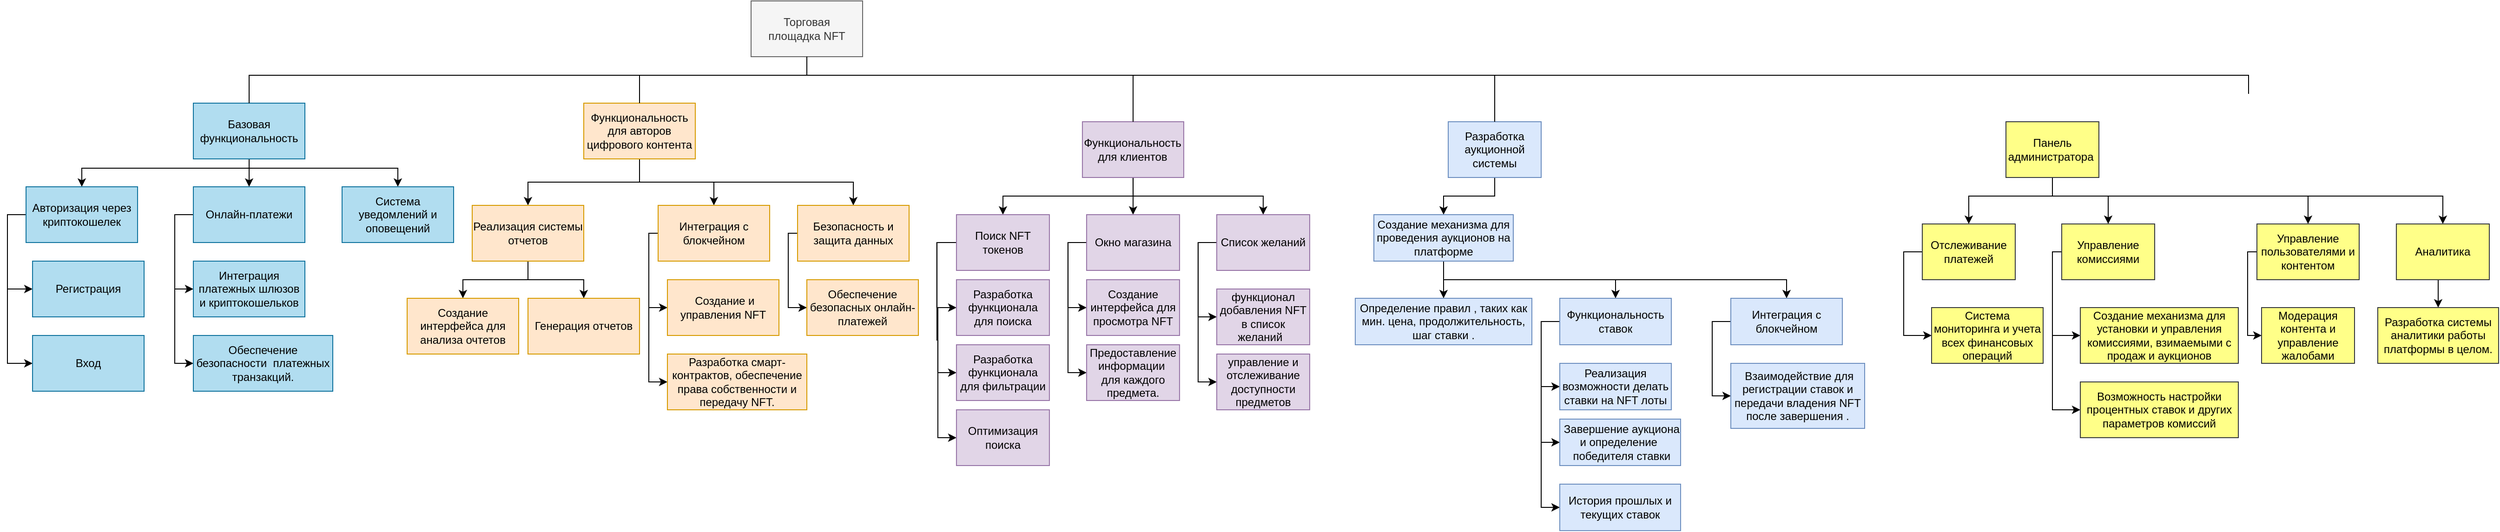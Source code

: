 <mxfile version="22.0.8" type="github">
  <diagram name="Page-1" id="fTRpPbHVq6ZoX27CSC7A">
    <mxGraphModel dx="1889" dy="541" grid="1" gridSize="10" guides="1" tooltips="1" connect="1" arrows="1" fold="1" page="1" pageScale="1" pageWidth="827" pageHeight="1169" math="0" shadow="0">
      <root>
        <mxCell id="0" />
        <mxCell id="1" parent="0" />
        <UserObject label="&lt;font style=&quot;font-size: 12px;&quot;&gt;Торговая&lt;br&gt;площадка &lt;span style=&quot;line-height: 107%;&quot; lang=&quot;ru-BY&quot;&gt;&lt;font style=&quot;font-size: 12px;&quot;&gt;NFT&lt;/font&gt;&lt;/span&gt;&lt;/font&gt;" treeRoot="1" id="UWIlhVaYOpgpNeZYUkHg-3">
          <mxCell style="whiteSpace=wrap;html=1;align=center;treeFolding=1;container=1;recursiveResize=0;fillColor=#f5f5f5;strokeColor=#666666;fontColor=#333333;" vertex="1" parent="1">
            <mxGeometry x="360" y="40" width="120" height="60" as="geometry" />
          </mxCell>
        </UserObject>
        <mxCell id="UWIlhVaYOpgpNeZYUkHg-36" style="edgeStyle=orthogonalEdgeStyle;rounded=0;orthogonalLoop=1;jettySize=auto;html=1;exitX=0.5;exitY=1;exitDx=0;exitDy=0;" edge="1" parent="1" source="UWIlhVaYOpgpNeZYUkHg-6" target="UWIlhVaYOpgpNeZYUkHg-35">
          <mxGeometry relative="1" as="geometry" />
        </mxCell>
        <mxCell id="UWIlhVaYOpgpNeZYUkHg-44" style="edgeStyle=orthogonalEdgeStyle;rounded=0;orthogonalLoop=1;jettySize=auto;html=1;exitX=0.5;exitY=1;exitDx=0;exitDy=0;entryX=0.5;entryY=0;entryDx=0;entryDy=0;" edge="1" parent="1" source="UWIlhVaYOpgpNeZYUkHg-6" target="UWIlhVaYOpgpNeZYUkHg-43">
          <mxGeometry relative="1" as="geometry" />
        </mxCell>
        <mxCell id="UWIlhVaYOpgpNeZYUkHg-53" style="edgeStyle=orthogonalEdgeStyle;rounded=0;orthogonalLoop=1;jettySize=auto;html=1;exitX=0.5;exitY=1;exitDx=0;exitDy=0;" edge="1" parent="1" source="UWIlhVaYOpgpNeZYUkHg-6" target="UWIlhVaYOpgpNeZYUkHg-51">
          <mxGeometry relative="1" as="geometry" />
        </mxCell>
        <UserObject label="Функциональность для авторов цифрового контента" treeRoot="1" id="UWIlhVaYOpgpNeZYUkHg-6">
          <mxCell style="whiteSpace=wrap;html=1;align=center;treeFolding=1;container=1;recursiveResize=0;fillColor=#ffe6cc;strokeColor=#d79b00;" vertex="1" parent="1">
            <mxGeometry x="180" y="150" width="120" height="60" as="geometry" />
          </mxCell>
        </UserObject>
        <mxCell id="UWIlhVaYOpgpNeZYUkHg-58" style="edgeStyle=orthogonalEdgeStyle;rounded=0;orthogonalLoop=1;jettySize=auto;html=1;exitX=0.5;exitY=1;exitDx=0;exitDy=0;entryX=0.5;entryY=0;entryDx=0;entryDy=0;" edge="1" parent="1" source="UWIlhVaYOpgpNeZYUkHg-16" target="UWIlhVaYOpgpNeZYUkHg-20">
          <mxGeometry relative="1" as="geometry" />
        </mxCell>
        <mxCell id="UWIlhVaYOpgpNeZYUkHg-84" style="edgeStyle=orthogonalEdgeStyle;rounded=0;orthogonalLoop=1;jettySize=auto;html=1;entryX=0.5;entryY=0;entryDx=0;entryDy=0;" edge="1" parent="1" source="UWIlhVaYOpgpNeZYUkHg-16" target="UWIlhVaYOpgpNeZYUkHg-17">
          <mxGeometry relative="1" as="geometry" />
        </mxCell>
        <mxCell id="UWIlhVaYOpgpNeZYUkHg-85" style="edgeStyle=orthogonalEdgeStyle;rounded=0;orthogonalLoop=1;jettySize=auto;html=1;" edge="1" parent="1" source="UWIlhVaYOpgpNeZYUkHg-16" target="UWIlhVaYOpgpNeZYUkHg-18">
          <mxGeometry relative="1" as="geometry">
            <Array as="points">
              <mxPoint x="770.96" y="250" />
              <mxPoint x="910.96" y="250" />
            </Array>
          </mxGeometry>
        </mxCell>
        <mxCell id="UWIlhVaYOpgpNeZYUkHg-16" value="Функциональность для клиентов" style="whiteSpace=wrap;html=1;align=center;verticalAlign=middle;container=1;recursiveResize=0;treeFolding=1;fillColor=#e1d5e7;strokeColor=#9673a6;flipV=1;" vertex="1" parent="1">
          <mxGeometry x="716.46" y="170" width="109" height="60" as="geometry" />
        </mxCell>
        <mxCell id="UWIlhVaYOpgpNeZYUkHg-69" style="edgeStyle=orthogonalEdgeStyle;rounded=0;orthogonalLoop=1;jettySize=auto;html=1;entryX=0;entryY=0.5;entryDx=0;entryDy=0;" edge="1" parent="1" source="UWIlhVaYOpgpNeZYUkHg-17" target="UWIlhVaYOpgpNeZYUkHg-68">
          <mxGeometry relative="1" as="geometry">
            <Array as="points">
              <mxPoint x="700.96" y="300" />
              <mxPoint x="700.96" y="370" />
            </Array>
          </mxGeometry>
        </mxCell>
        <mxCell id="UWIlhVaYOpgpNeZYUkHg-70" style="edgeStyle=orthogonalEdgeStyle;rounded=0;orthogonalLoop=1;jettySize=auto;html=1;exitX=0;exitY=0.5;exitDx=0;exitDy=0;entryX=0;entryY=0.5;entryDx=0;entryDy=0;" edge="1" parent="1" source="UWIlhVaYOpgpNeZYUkHg-17" target="UWIlhVaYOpgpNeZYUkHg-72">
          <mxGeometry relative="1" as="geometry">
            <mxPoint x="699.96" y="450" as="targetPoint" />
            <Array as="points">
              <mxPoint x="700.96" y="300" />
              <mxPoint x="700.96" y="440" />
            </Array>
          </mxGeometry>
        </mxCell>
        <mxCell id="UWIlhVaYOpgpNeZYUkHg-17" value="Окно магазина" style="whiteSpace=wrap;html=1;align=center;verticalAlign=middle;container=1;recursiveResize=0;treeFolding=1;fillColor=#e1d5e7;strokeColor=#9673a6;" vertex="1" parent="1">
          <mxGeometry x="720.96" y="270" width="100" height="60" as="geometry" />
        </mxCell>
        <mxCell id="UWIlhVaYOpgpNeZYUkHg-82" style="edgeStyle=orthogonalEdgeStyle;rounded=0;orthogonalLoop=1;jettySize=auto;html=1;entryX=0;entryY=0.5;entryDx=0;entryDy=0;" edge="1" parent="1" source="UWIlhVaYOpgpNeZYUkHg-18" target="UWIlhVaYOpgpNeZYUkHg-81">
          <mxGeometry relative="1" as="geometry">
            <Array as="points">
              <mxPoint x="840.96" y="300" />
              <mxPoint x="840.96" y="380" />
            </Array>
          </mxGeometry>
        </mxCell>
        <mxCell id="UWIlhVaYOpgpNeZYUkHg-87" style="edgeStyle=orthogonalEdgeStyle;rounded=0;orthogonalLoop=1;jettySize=auto;html=1;entryX=0;entryY=0.5;entryDx=0;entryDy=0;" edge="1" parent="1" source="UWIlhVaYOpgpNeZYUkHg-18" target="UWIlhVaYOpgpNeZYUkHg-86">
          <mxGeometry relative="1" as="geometry">
            <Array as="points">
              <mxPoint x="840.96" y="300" />
              <mxPoint x="840.96" y="450" />
            </Array>
          </mxGeometry>
        </mxCell>
        <mxCell id="UWIlhVaYOpgpNeZYUkHg-18" value="Список желаний" style="whiteSpace=wrap;html=1;align=center;verticalAlign=middle;container=1;recursiveResize=0;treeFolding=1;fillColor=#e1d5e7;strokeColor=#9673a6;" vertex="1" parent="1">
          <mxGeometry x="860.96" y="270" width="100" height="60" as="geometry" />
        </mxCell>
        <mxCell id="UWIlhVaYOpgpNeZYUkHg-19" value="" style="edgeStyle=elbowEdgeStyle;elbow=vertical;startArrow=none;endArrow=none;rounded=0;exitX=0.5;exitY=1;entryX=0.5;entryY=0;entryDx=0;entryDy=0;" edge="1" parent="1" target="UWIlhVaYOpgpNeZYUkHg-16">
          <mxGeometry relative="1" as="geometry">
            <mxPoint x="420.0" y="110.0" as="sourcePoint" />
            <mxPoint x="1051" y="130" as="targetPoint" />
            <Array as="points">
              <mxPoint x="740" y="120" />
            </Array>
          </mxGeometry>
        </mxCell>
        <mxCell id="UWIlhVaYOpgpNeZYUkHg-63" style="edgeStyle=orthogonalEdgeStyle;rounded=0;orthogonalLoop=1;jettySize=auto;html=1;exitX=0;exitY=0.5;exitDx=0;exitDy=0;entryX=0;entryY=0.5;entryDx=0;entryDy=0;" edge="1" parent="1" source="UWIlhVaYOpgpNeZYUkHg-20" target="UWIlhVaYOpgpNeZYUkHg-59">
          <mxGeometry relative="1" as="geometry">
            <Array as="points">
              <mxPoint x="559.96" y="300" />
              <mxPoint x="559.96" y="370" />
            </Array>
          </mxGeometry>
        </mxCell>
        <mxCell id="UWIlhVaYOpgpNeZYUkHg-66" style="edgeStyle=orthogonalEdgeStyle;rounded=0;orthogonalLoop=1;jettySize=auto;html=1;entryX=0;entryY=0.5;entryDx=0;entryDy=0;" edge="1" parent="1" source="UWIlhVaYOpgpNeZYUkHg-20" target="UWIlhVaYOpgpNeZYUkHg-61">
          <mxGeometry relative="1" as="geometry">
            <Array as="points">
              <mxPoint x="559.96" y="300" />
              <mxPoint x="559.96" y="405" />
              <mxPoint x="560.96" y="405" />
              <mxPoint x="560.96" y="510" />
            </Array>
          </mxGeometry>
        </mxCell>
        <mxCell id="UWIlhVaYOpgpNeZYUkHg-67" style="edgeStyle=orthogonalEdgeStyle;rounded=0;orthogonalLoop=1;jettySize=auto;html=1;entryX=0;entryY=0.5;entryDx=0;entryDy=0;" edge="1" parent="1" source="UWIlhVaYOpgpNeZYUkHg-20" target="UWIlhVaYOpgpNeZYUkHg-60">
          <mxGeometry relative="1" as="geometry">
            <Array as="points">
              <mxPoint x="559.96" y="300" />
              <mxPoint x="559.96" y="370" />
              <mxPoint x="560.96" y="370" />
              <mxPoint x="560.96" y="440" />
            </Array>
          </mxGeometry>
        </mxCell>
        <mxCell id="UWIlhVaYOpgpNeZYUkHg-20" value="Поиск NFT токенов" style="whiteSpace=wrap;html=1;align=center;verticalAlign=middle;container=1;recursiveResize=0;treeFolding=1;fillColor=#e1d5e7;strokeColor=#9673a6;" vertex="1" parent="1">
          <mxGeometry x="580.96" y="270" width="100" height="60" as="geometry" />
        </mxCell>
        <mxCell id="UWIlhVaYOpgpNeZYUkHg-91" style="edgeStyle=orthogonalEdgeStyle;rounded=0;orthogonalLoop=1;jettySize=auto;html=1;entryX=0.5;entryY=0;entryDx=0;entryDy=0;" edge="1" parent="1" source="UWIlhVaYOpgpNeZYUkHg-22" target="UWIlhVaYOpgpNeZYUkHg-89">
          <mxGeometry relative="1" as="geometry" />
        </mxCell>
        <mxCell id="UWIlhVaYOpgpNeZYUkHg-22" value="Разработка аукционной системы" style="whiteSpace=wrap;html=1;align=center;verticalAlign=middle;container=1;recursiveResize=0;treeFolding=1;fillColor=#dae8fc;strokeColor=#6c8ebf;" vertex="1" collapsed="1" parent="1">
          <mxGeometry x="1110" y="170" width="100" height="60" as="geometry" />
        </mxCell>
        <mxCell id="UWIlhVaYOpgpNeZYUkHg-38" style="edgeStyle=orthogonalEdgeStyle;rounded=0;orthogonalLoop=1;jettySize=auto;html=1;entryX=0.5;entryY=0;entryDx=0;entryDy=0;" edge="1" parent="1" source="UWIlhVaYOpgpNeZYUkHg-35" target="UWIlhVaYOpgpNeZYUkHg-37">
          <mxGeometry relative="1" as="geometry" />
        </mxCell>
        <mxCell id="UWIlhVaYOpgpNeZYUkHg-41" style="edgeStyle=orthogonalEdgeStyle;rounded=0;orthogonalLoop=1;jettySize=auto;html=1;exitX=0.5;exitY=1;exitDx=0;exitDy=0;entryX=0.5;entryY=0;entryDx=0;entryDy=0;" edge="1" parent="1" source="UWIlhVaYOpgpNeZYUkHg-35" target="UWIlhVaYOpgpNeZYUkHg-40">
          <mxGeometry relative="1" as="geometry" />
        </mxCell>
        <UserObject label="Реализация системы отчетов" treeRoot="1" id="UWIlhVaYOpgpNeZYUkHg-35">
          <mxCell style="whiteSpace=wrap;html=1;align=center;treeFolding=1;container=1;recursiveResize=0;fillColor=#ffe6cc;strokeColor=#d79b00;" vertex="1" parent="1">
            <mxGeometry x="60" y="260" width="120" height="60" as="geometry" />
          </mxCell>
        </UserObject>
        <UserObject label="Создание интерфейса для анализа очтетов" treeRoot="1" id="UWIlhVaYOpgpNeZYUkHg-37">
          <mxCell style="whiteSpace=wrap;html=1;align=center;treeFolding=1;container=1;recursiveResize=0;fillColor=#ffe6cc;strokeColor=#d79b00;" vertex="1" parent="1">
            <mxGeometry x="-10" y="360" width="120" height="60" as="geometry" />
          </mxCell>
        </UserObject>
        <UserObject label="Генерация отчетов" treeRoot="1" id="UWIlhVaYOpgpNeZYUkHg-40">
          <mxCell style="whiteSpace=wrap;html=1;align=center;treeFolding=1;container=1;recursiveResize=0;fillColor=#ffe6cc;strokeColor=#d79b00;" vertex="1" parent="1">
            <mxGeometry x="120" y="360" width="120" height="60" as="geometry" />
          </mxCell>
        </UserObject>
        <mxCell id="UWIlhVaYOpgpNeZYUkHg-47" style="edgeStyle=orthogonalEdgeStyle;rounded=0;orthogonalLoop=1;jettySize=auto;html=1;exitX=0;exitY=0.5;exitDx=0;exitDy=0;entryX=0;entryY=0.5;entryDx=0;entryDy=0;" edge="1" parent="1" source="UWIlhVaYOpgpNeZYUkHg-43" target="UWIlhVaYOpgpNeZYUkHg-46">
          <mxGeometry relative="1" as="geometry">
            <Array as="points">
              <mxPoint x="250" y="290" />
              <mxPoint x="250" y="370" />
            </Array>
          </mxGeometry>
        </mxCell>
        <mxCell id="UWIlhVaYOpgpNeZYUkHg-50" style="edgeStyle=orthogonalEdgeStyle;rounded=0;orthogonalLoop=1;jettySize=auto;html=1;exitX=0;exitY=0.5;exitDx=0;exitDy=0;entryX=0;entryY=0.5;entryDx=0;entryDy=0;" edge="1" parent="1" source="UWIlhVaYOpgpNeZYUkHg-43" target="UWIlhVaYOpgpNeZYUkHg-48">
          <mxGeometry relative="1" as="geometry">
            <Array as="points">
              <mxPoint x="250" y="290" />
              <mxPoint x="250" y="450" />
            </Array>
          </mxGeometry>
        </mxCell>
        <UserObject label="Интеграция с блокчейном" treeRoot="1" id="UWIlhVaYOpgpNeZYUkHg-43">
          <mxCell style="whiteSpace=wrap;html=1;align=center;treeFolding=1;container=1;recursiveResize=0;fillColor=#ffe6cc;strokeColor=#d79b00;" vertex="1" parent="1">
            <mxGeometry x="260" y="260" width="120" height="60" as="geometry" />
          </mxCell>
        </UserObject>
        <UserObject label="&amp;nbsp;Создание и управления NFT" treeRoot="1" id="UWIlhVaYOpgpNeZYUkHg-46">
          <mxCell style="whiteSpace=wrap;html=1;align=center;treeFolding=1;container=1;recursiveResize=0;fillColor=#ffe6cc;strokeColor=#d79b00;" vertex="1" parent="1">
            <mxGeometry x="270" y="340" width="120" height="60" as="geometry" />
          </mxCell>
        </UserObject>
        <UserObject label="Разработка смарт-контрактов, обеспечение права собственности и передачу NFT." treeRoot="1" id="UWIlhVaYOpgpNeZYUkHg-48">
          <mxCell style="whiteSpace=wrap;html=1;align=center;treeFolding=1;container=1;recursiveResize=0;fillColor=#ffe6cc;strokeColor=#d79b00;" vertex="1" parent="1">
            <mxGeometry x="270" y="420" width="150" height="60" as="geometry" />
          </mxCell>
        </UserObject>
        <mxCell id="UWIlhVaYOpgpNeZYUkHg-56" style="edgeStyle=orthogonalEdgeStyle;rounded=0;orthogonalLoop=1;jettySize=auto;html=1;exitX=0;exitY=0.5;exitDx=0;exitDy=0;entryX=0;entryY=0.5;entryDx=0;entryDy=0;" edge="1" parent="1" source="UWIlhVaYOpgpNeZYUkHg-51" target="UWIlhVaYOpgpNeZYUkHg-54">
          <mxGeometry relative="1" as="geometry">
            <Array as="points">
              <mxPoint x="400" y="290" />
              <mxPoint x="400" y="370" />
            </Array>
          </mxGeometry>
        </mxCell>
        <UserObject label="Безопасность и защита данных" treeRoot="1" id="UWIlhVaYOpgpNeZYUkHg-51">
          <mxCell style="whiteSpace=wrap;html=1;align=center;treeFolding=1;container=1;recursiveResize=0;fillColor=#ffe6cc;strokeColor=#d79b00;" vertex="1" parent="1">
            <mxGeometry x="410" y="260" width="120" height="60" as="geometry" />
          </mxCell>
        </UserObject>
        <UserObject label="Обеспечение безопасных онлайн-платежей" treeRoot="1" id="UWIlhVaYOpgpNeZYUkHg-54">
          <mxCell style="whiteSpace=wrap;html=1;align=center;treeFolding=1;container=1;recursiveResize=0;fillColor=#ffe6cc;strokeColor=#d79b00;" vertex="1" parent="1">
            <mxGeometry x="420" y="340" width="120" height="60" as="geometry" />
          </mxCell>
        </UserObject>
        <mxCell id="UWIlhVaYOpgpNeZYUkHg-57" value="" style="edgeStyle=elbowEdgeStyle;elbow=vertical;startArrow=none;endArrow=none;rounded=0;exitX=0.5;exitY=1;exitDx=0;exitDy=0;entryX=0.5;entryY=0;entryDx=0;entryDy=0;" edge="1" parent="1" source="UWIlhVaYOpgpNeZYUkHg-3" target="UWIlhVaYOpgpNeZYUkHg-6">
          <mxGeometry relative="1" as="geometry">
            <mxPoint x="430.0" y="120.0" as="sourcePoint" />
            <mxPoint x="1061" y="150.0" as="targetPoint" />
            <Array as="points">
              <mxPoint x="330" y="120" />
            </Array>
          </mxGeometry>
        </mxCell>
        <mxCell id="UWIlhVaYOpgpNeZYUkHg-59" value="Разработка функционала для поиска" style="whiteSpace=wrap;html=1;align=center;verticalAlign=middle;container=1;recursiveResize=0;treeFolding=1;fillColor=#e1d5e7;strokeColor=#9673a6;" vertex="1" parent="1">
          <mxGeometry x="580.96" y="340" width="100" height="60" as="geometry" />
        </mxCell>
        <mxCell id="UWIlhVaYOpgpNeZYUkHg-60" value="Разработка функционала для фильтрации" style="whiteSpace=wrap;html=1;align=center;verticalAlign=middle;container=1;recursiveResize=0;treeFolding=1;fillColor=#e1d5e7;strokeColor=#9673a6;" vertex="1" parent="1">
          <mxGeometry x="580.96" y="410" width="100" height="60" as="geometry" />
        </mxCell>
        <mxCell id="UWIlhVaYOpgpNeZYUkHg-61" value="Оптимизация поиска" style="whiteSpace=wrap;html=1;align=center;verticalAlign=middle;container=1;recursiveResize=0;treeFolding=1;fillColor=#e1d5e7;strokeColor=#9673a6;" vertex="1" parent="1">
          <mxGeometry x="580.96" y="480" width="100" height="60" as="geometry" />
        </mxCell>
        <mxCell id="UWIlhVaYOpgpNeZYUkHg-68" value="Создание интерфейса для просмотра NFT" style="whiteSpace=wrap;html=1;align=center;verticalAlign=middle;container=1;recursiveResize=0;treeFolding=1;fillColor=#e1d5e7;strokeColor=#9673a6;" vertex="1" parent="1">
          <mxGeometry x="720.96" y="340" width="100" height="60" as="geometry" />
        </mxCell>
        <mxCell id="UWIlhVaYOpgpNeZYUkHg-72" value="Предоставление информации&amp;nbsp; для каждого предмета." style="whiteSpace=wrap;html=1;align=center;verticalAlign=middle;container=1;recursiveResize=0;treeFolding=1;fillColor=#e1d5e7;strokeColor=#9673a6;" vertex="1" parent="1">
          <mxGeometry x="720.96" y="410" width="100" height="60" as="geometry" />
        </mxCell>
        <mxCell id="UWIlhVaYOpgpNeZYUkHg-145" style="edgeStyle=orthogonalEdgeStyle;rounded=0;orthogonalLoop=1;jettySize=auto;html=1;exitX=0;exitY=0.5;exitDx=0;exitDy=0;entryX=0;entryY=0.5;entryDx=0;entryDy=0;" edge="1" parent="1" source="UWIlhVaYOpgpNeZYUkHg-74" target="UWIlhVaYOpgpNeZYUkHg-75">
          <mxGeometry relative="1" as="geometry" />
        </mxCell>
        <mxCell id="UWIlhVaYOpgpNeZYUkHg-146" style="edgeStyle=orthogonalEdgeStyle;rounded=0;orthogonalLoop=1;jettySize=auto;html=1;entryX=0;entryY=0.5;entryDx=0;entryDy=0;" edge="1" parent="1" source="UWIlhVaYOpgpNeZYUkHg-74" target="UWIlhVaYOpgpNeZYUkHg-78">
          <mxGeometry relative="1" as="geometry">
            <Array as="points">
              <mxPoint x="-260" y="270" />
              <mxPoint x="-260" y="430" />
            </Array>
          </mxGeometry>
        </mxCell>
        <UserObject label="Онлайн-платежи" treeRoot="1" id="UWIlhVaYOpgpNeZYUkHg-74">
          <mxCell style="whiteSpace=wrap;html=1;align=center;treeFolding=1;container=1;recursiveResize=0;fillColor=#b1ddf0;strokeColor=#10739e;" vertex="1" parent="1">
            <mxGeometry x="-240" y="240" width="120" height="60" as="geometry" />
          </mxCell>
        </UserObject>
        <UserObject label="&lt;div&gt;Интеграция платежных шлюзов и криптокошельков&lt;/div&gt;" treeRoot="1" id="UWIlhVaYOpgpNeZYUkHg-75">
          <mxCell style="whiteSpace=wrap;html=1;align=center;treeFolding=1;container=1;recursiveResize=0;fillColor=#b1ddf0;strokeColor=#10739e;" vertex="1" parent="1">
            <mxGeometry x="-240" y="320" width="120" height="60" as="geometry" />
          </mxCell>
        </UserObject>
        <UserObject label="Обеспечение безопасности&amp;nbsp; платежных транзакций." treeRoot="1" id="UWIlhVaYOpgpNeZYUkHg-78">
          <mxCell style="whiteSpace=wrap;html=1;align=center;treeFolding=1;container=1;recursiveResize=0;fillColor=#b1ddf0;strokeColor=#10739e;" vertex="1" parent="1">
            <mxGeometry x="-240" y="400" width="150" height="60" as="geometry" />
          </mxCell>
        </UserObject>
        <mxCell id="UWIlhVaYOpgpNeZYUkHg-81" value="функционал добавления NFT в список желаний&amp;nbsp;&amp;nbsp;" style="whiteSpace=wrap;html=1;align=center;verticalAlign=middle;container=1;recursiveResize=0;treeFolding=1;fillColor=#e1d5e7;strokeColor=#9673a6;" vertex="1" parent="1">
          <mxGeometry x="860.96" y="350" width="100" height="60" as="geometry" />
        </mxCell>
        <mxCell id="UWIlhVaYOpgpNeZYUkHg-86" value="управление и отслеживание доступности предметов" style="whiteSpace=wrap;html=1;align=center;verticalAlign=middle;container=1;recursiveResize=0;treeFolding=1;fillColor=#e1d5e7;strokeColor=#9673a6;" vertex="1" parent="1">
          <mxGeometry x="860.96" y="420" width="100" height="60" as="geometry" />
        </mxCell>
        <mxCell id="UWIlhVaYOpgpNeZYUkHg-88" value="" style="edgeStyle=elbowEdgeStyle;elbow=vertical;startArrow=none;endArrow=none;rounded=0;exitX=0.5;exitY=1;entryX=0.5;entryY=0;entryDx=0;entryDy=0;exitDx=0;exitDy=0;" edge="1" parent="1" source="UWIlhVaYOpgpNeZYUkHg-3" target="UWIlhVaYOpgpNeZYUkHg-22">
          <mxGeometry relative="1" as="geometry">
            <mxPoint x="430.0" y="120.0" as="sourcePoint" />
            <mxPoint x="1061" y="150" as="targetPoint" />
            <Array as="points">
              <mxPoint x="920" y="120" />
            </Array>
          </mxGeometry>
        </mxCell>
        <mxCell id="UWIlhVaYOpgpNeZYUkHg-93" style="edgeStyle=orthogonalEdgeStyle;rounded=0;orthogonalLoop=1;jettySize=auto;html=1;entryX=0.5;entryY=0;entryDx=0;entryDy=0;" edge="1" parent="1" source="UWIlhVaYOpgpNeZYUkHg-89" target="UWIlhVaYOpgpNeZYUkHg-90">
          <mxGeometry relative="1" as="geometry" />
        </mxCell>
        <mxCell id="UWIlhVaYOpgpNeZYUkHg-95" style="edgeStyle=orthogonalEdgeStyle;rounded=0;orthogonalLoop=1;jettySize=auto;html=1;exitX=0.5;exitY=1;exitDx=0;exitDy=0;entryX=0.5;entryY=0;entryDx=0;entryDy=0;" edge="1" parent="1" source="UWIlhVaYOpgpNeZYUkHg-89" target="UWIlhVaYOpgpNeZYUkHg-94">
          <mxGeometry relative="1" as="geometry" />
        </mxCell>
        <mxCell id="UWIlhVaYOpgpNeZYUkHg-108" style="edgeStyle=orthogonalEdgeStyle;rounded=0;orthogonalLoop=1;jettySize=auto;html=1;entryX=0.5;entryY=0;entryDx=0;entryDy=0;" edge="1" parent="1" source="UWIlhVaYOpgpNeZYUkHg-89" target="UWIlhVaYOpgpNeZYUkHg-107">
          <mxGeometry relative="1" as="geometry">
            <Array as="points">
              <mxPoint x="1105" y="340" />
              <mxPoint x="1474" y="340" />
            </Array>
          </mxGeometry>
        </mxCell>
        <mxCell id="UWIlhVaYOpgpNeZYUkHg-89" value="Создание механизма для проведения аукционов на платформе" style="whiteSpace=wrap;html=1;align=center;verticalAlign=middle;container=1;recursiveResize=0;treeFolding=1;fillColor=#dae8fc;strokeColor=#6c8ebf;" vertex="1" collapsed="1" parent="1">
          <mxGeometry x="1030" y="270" width="150" height="50" as="geometry" />
        </mxCell>
        <mxCell id="UWIlhVaYOpgpNeZYUkHg-90" value="Определение правил , таких как мин. цена, продолжительность, шаг ставки ." style="whiteSpace=wrap;html=1;align=center;verticalAlign=middle;container=1;recursiveResize=0;treeFolding=1;fillColor=#dae8fc;strokeColor=#6c8ebf;" vertex="1" collapsed="1" parent="1">
          <mxGeometry x="1010" y="360" width="190" height="50" as="geometry" />
        </mxCell>
        <mxCell id="UWIlhVaYOpgpNeZYUkHg-98" style="edgeStyle=orthogonalEdgeStyle;rounded=0;orthogonalLoop=1;jettySize=auto;html=1;entryX=0;entryY=0.5;entryDx=0;entryDy=0;" edge="1" parent="1" source="UWIlhVaYOpgpNeZYUkHg-94" target="UWIlhVaYOpgpNeZYUkHg-97">
          <mxGeometry relative="1" as="geometry">
            <Array as="points">
              <mxPoint x="1210" y="385" />
              <mxPoint x="1210" y="455" />
            </Array>
          </mxGeometry>
        </mxCell>
        <mxCell id="UWIlhVaYOpgpNeZYUkHg-100" style="edgeStyle=orthogonalEdgeStyle;rounded=0;orthogonalLoop=1;jettySize=auto;html=1;entryX=0;entryY=0.5;entryDx=0;entryDy=0;" edge="1" parent="1" source="UWIlhVaYOpgpNeZYUkHg-94" target="UWIlhVaYOpgpNeZYUkHg-99">
          <mxGeometry relative="1" as="geometry">
            <Array as="points">
              <mxPoint x="1210" y="385" />
              <mxPoint x="1210" y="515" />
            </Array>
          </mxGeometry>
        </mxCell>
        <mxCell id="UWIlhVaYOpgpNeZYUkHg-106" style="edgeStyle=orthogonalEdgeStyle;rounded=0;orthogonalLoop=1;jettySize=auto;html=1;entryX=0;entryY=0.5;entryDx=0;entryDy=0;" edge="1" parent="1" source="UWIlhVaYOpgpNeZYUkHg-94" target="UWIlhVaYOpgpNeZYUkHg-105">
          <mxGeometry relative="1" as="geometry">
            <Array as="points">
              <mxPoint x="1210" y="385" />
              <mxPoint x="1210" y="585" />
            </Array>
          </mxGeometry>
        </mxCell>
        <mxCell id="UWIlhVaYOpgpNeZYUkHg-94" value="Функциональность ставок" style="whiteSpace=wrap;html=1;align=center;verticalAlign=middle;container=1;recursiveResize=0;treeFolding=1;fillColor=#dae8fc;strokeColor=#6c8ebf;" vertex="1" collapsed="1" parent="1">
          <mxGeometry x="1230" y="360" width="120" height="50" as="geometry" />
        </mxCell>
        <mxCell id="UWIlhVaYOpgpNeZYUkHg-97" value="Реализация возможности делать ставки на NFT лоты" style="whiteSpace=wrap;html=1;align=center;verticalAlign=middle;container=1;recursiveResize=0;treeFolding=1;fillColor=#dae8fc;strokeColor=#6c8ebf;" vertex="1" collapsed="1" parent="1">
          <mxGeometry x="1230" y="430" width="120" height="50" as="geometry" />
        </mxCell>
        <mxCell id="UWIlhVaYOpgpNeZYUkHg-99" value="&amp;nbsp;Завершение аукциона и определение&amp;nbsp;&lt;br&gt;&amp;nbsp;победителя ставки" style="whiteSpace=wrap;html=1;align=center;verticalAlign=middle;container=1;recursiveResize=0;treeFolding=1;fillColor=#dae8fc;strokeColor=#6c8ebf;" vertex="1" collapsed="1" parent="1">
          <mxGeometry x="1230" y="490" width="130" height="50" as="geometry" />
        </mxCell>
        <mxCell id="UWIlhVaYOpgpNeZYUkHg-105" value="История прошлых и текущих ставок" style="whiteSpace=wrap;html=1;align=center;verticalAlign=middle;container=1;recursiveResize=0;treeFolding=1;fillColor=#dae8fc;strokeColor=#6c8ebf;" vertex="1" collapsed="1" parent="1">
          <mxGeometry x="1230" y="560" width="130" height="50" as="geometry" />
        </mxCell>
        <mxCell id="UWIlhVaYOpgpNeZYUkHg-110" style="edgeStyle=orthogonalEdgeStyle;rounded=0;orthogonalLoop=1;jettySize=auto;html=1;entryX=0;entryY=0.5;entryDx=0;entryDy=0;" edge="1" parent="1" source="UWIlhVaYOpgpNeZYUkHg-107" target="UWIlhVaYOpgpNeZYUkHg-109">
          <mxGeometry relative="1" as="geometry">
            <Array as="points">
              <mxPoint x="1394" y="385" />
              <mxPoint x="1394" y="465" />
            </Array>
          </mxGeometry>
        </mxCell>
        <mxCell id="UWIlhVaYOpgpNeZYUkHg-107" value="&lt;div&gt;Интеграция с блокчейном&lt;/div&gt;" style="whiteSpace=wrap;html=1;align=center;verticalAlign=middle;container=1;recursiveResize=0;treeFolding=1;fillColor=#dae8fc;strokeColor=#6c8ebf;" vertex="1" collapsed="1" parent="1">
          <mxGeometry x="1414" y="360" width="120" height="50" as="geometry" />
        </mxCell>
        <mxCell id="UWIlhVaYOpgpNeZYUkHg-109" value="&amp;nbsp;Взаимодействие для регистрации ставок и передачи владения NFT после завершения ." style="whiteSpace=wrap;html=1;align=center;verticalAlign=middle;container=1;recursiveResize=0;treeFolding=1;fillColor=#dae8fc;strokeColor=#6c8ebf;" vertex="1" collapsed="1" parent="1">
          <mxGeometry x="1414" y="430" width="144" height="70" as="geometry" />
        </mxCell>
        <mxCell id="UWIlhVaYOpgpNeZYUkHg-118" style="edgeStyle=orthogonalEdgeStyle;rounded=0;orthogonalLoop=1;jettySize=auto;html=1;entryX=0.5;entryY=0;entryDx=0;entryDy=0;" edge="1" parent="1" source="UWIlhVaYOpgpNeZYUkHg-111" target="UWIlhVaYOpgpNeZYUkHg-113">
          <mxGeometry relative="1" as="geometry">
            <Array as="points">
              <mxPoint x="1760" y="250" />
              <mxPoint x="1670" y="250" />
            </Array>
          </mxGeometry>
        </mxCell>
        <mxCell id="UWIlhVaYOpgpNeZYUkHg-130" style="edgeStyle=orthogonalEdgeStyle;rounded=0;orthogonalLoop=1;jettySize=auto;html=1;entryX=0.5;entryY=0;entryDx=0;entryDy=0;" edge="1" parent="1" source="UWIlhVaYOpgpNeZYUkHg-111" target="UWIlhVaYOpgpNeZYUkHg-121">
          <mxGeometry relative="1" as="geometry">
            <Array as="points">
              <mxPoint x="1760" y="250" />
              <mxPoint x="1820" y="250" />
            </Array>
          </mxGeometry>
        </mxCell>
        <mxCell id="UWIlhVaYOpgpNeZYUkHg-131" style="edgeStyle=orthogonalEdgeStyle;rounded=0;orthogonalLoop=1;jettySize=auto;html=1;entryX=0.5;entryY=0;entryDx=0;entryDy=0;" edge="1" parent="1" source="UWIlhVaYOpgpNeZYUkHg-111" target="UWIlhVaYOpgpNeZYUkHg-129">
          <mxGeometry relative="1" as="geometry">
            <Array as="points">
              <mxPoint x="1760" y="250" />
              <mxPoint x="2035" y="250" />
            </Array>
          </mxGeometry>
        </mxCell>
        <mxCell id="UWIlhVaYOpgpNeZYUkHg-135" style="edgeStyle=orthogonalEdgeStyle;rounded=0;orthogonalLoop=1;jettySize=auto;html=1;exitX=0.5;exitY=1;exitDx=0;exitDy=0;entryX=0.5;entryY=0;entryDx=0;entryDy=0;" edge="1" parent="1" source="UWIlhVaYOpgpNeZYUkHg-111" target="UWIlhVaYOpgpNeZYUkHg-114">
          <mxGeometry relative="1" as="geometry">
            <Array as="points">
              <mxPoint x="1760" y="250" />
              <mxPoint x="2180" y="250" />
            </Array>
          </mxGeometry>
        </mxCell>
        <mxCell id="UWIlhVaYOpgpNeZYUkHg-111" value="Панель администратора&amp;nbsp;" style="whiteSpace=wrap;html=1;align=center;verticalAlign=middle;container=1;recursiveResize=0;treeFolding=1;fillColor=#ffff88;strokeColor=#36393d;" vertex="1" collapsed="1" parent="1">
          <mxGeometry x="1710" y="170" width="100" height="60" as="geometry" />
        </mxCell>
        <mxCell id="UWIlhVaYOpgpNeZYUkHg-112" value="" style="edgeStyle=elbowEdgeStyle;elbow=vertical;startArrow=none;endArrow=none;rounded=0;entryX=0.5;entryY=0;entryDx=0;entryDy=0;" edge="1" parent="1">
          <mxGeometry relative="1" as="geometry">
            <mxPoint x="420" y="100" as="sourcePoint" />
            <mxPoint x="1971" y="140.0" as="targetPoint" />
            <Array as="points">
              <mxPoint x="1200" y="120" />
            </Array>
          </mxGeometry>
        </mxCell>
        <mxCell id="UWIlhVaYOpgpNeZYUkHg-117" style="edgeStyle=orthogonalEdgeStyle;rounded=0;orthogonalLoop=1;jettySize=auto;html=1;entryX=0;entryY=0.5;entryDx=0;entryDy=0;" edge="1" parent="1" source="UWIlhVaYOpgpNeZYUkHg-113" target="UWIlhVaYOpgpNeZYUkHg-116">
          <mxGeometry relative="1" as="geometry">
            <Array as="points">
              <mxPoint x="1600" y="310" />
              <mxPoint x="1600" y="400" />
            </Array>
          </mxGeometry>
        </mxCell>
        <mxCell id="UWIlhVaYOpgpNeZYUkHg-113" value="Отслеживание платежей" style="whiteSpace=wrap;html=1;align=center;verticalAlign=middle;container=1;recursiveResize=0;treeFolding=1;fillColor=#ffff88;strokeColor=#36393d;" vertex="1" collapsed="1" parent="1">
          <mxGeometry x="1620" y="280" width="100" height="60" as="geometry" />
        </mxCell>
        <mxCell id="UWIlhVaYOpgpNeZYUkHg-137" style="edgeStyle=orthogonalEdgeStyle;rounded=0;orthogonalLoop=1;jettySize=auto;html=1;exitX=0.5;exitY=1;exitDx=0;exitDy=0;entryX=0.5;entryY=0;entryDx=0;entryDy=0;" edge="1" parent="1" source="UWIlhVaYOpgpNeZYUkHg-114" target="UWIlhVaYOpgpNeZYUkHg-136">
          <mxGeometry relative="1" as="geometry" />
        </mxCell>
        <mxCell id="UWIlhVaYOpgpNeZYUkHg-114" value="Аналитика" style="whiteSpace=wrap;html=1;align=center;verticalAlign=middle;container=1;recursiveResize=0;treeFolding=1;fillColor=#ffff88;strokeColor=#36393d;" vertex="1" collapsed="1" parent="1">
          <mxGeometry x="2130" y="280" width="100" height="60" as="geometry" />
        </mxCell>
        <mxCell id="UWIlhVaYOpgpNeZYUkHg-116" value="Система мониторинга и учета всех финансовых операций" style="whiteSpace=wrap;html=1;align=center;verticalAlign=middle;container=1;recursiveResize=0;treeFolding=1;fillColor=#ffff88;strokeColor=#36393d;" vertex="1" collapsed="1" parent="1">
          <mxGeometry x="1630" y="370" width="120" height="60" as="geometry" />
        </mxCell>
        <mxCell id="UWIlhVaYOpgpNeZYUkHg-123" style="edgeStyle=orthogonalEdgeStyle;rounded=0;orthogonalLoop=1;jettySize=auto;html=1;entryX=0;entryY=0.5;entryDx=0;entryDy=0;" edge="1" parent="1" source="UWIlhVaYOpgpNeZYUkHg-121" target="UWIlhVaYOpgpNeZYUkHg-122">
          <mxGeometry relative="1" as="geometry">
            <Array as="points">
              <mxPoint x="1760" y="310" />
              <mxPoint x="1760" y="400" />
            </Array>
          </mxGeometry>
        </mxCell>
        <mxCell id="UWIlhVaYOpgpNeZYUkHg-134" style="edgeStyle=orthogonalEdgeStyle;rounded=0;orthogonalLoop=1;jettySize=auto;html=1;exitX=0;exitY=0.5;exitDx=0;exitDy=0;entryX=0;entryY=0.5;entryDx=0;entryDy=0;" edge="1" parent="1" source="UWIlhVaYOpgpNeZYUkHg-121" target="UWIlhVaYOpgpNeZYUkHg-133">
          <mxGeometry relative="1" as="geometry">
            <Array as="points">
              <mxPoint x="1760" y="310" />
              <mxPoint x="1760" y="480" />
            </Array>
          </mxGeometry>
        </mxCell>
        <mxCell id="UWIlhVaYOpgpNeZYUkHg-121" value="Управление комиссиями" style="whiteSpace=wrap;html=1;align=center;verticalAlign=middle;container=1;recursiveResize=0;treeFolding=1;fillColor=#ffff88;strokeColor=#36393d;" vertex="1" collapsed="1" parent="1">
          <mxGeometry x="1770" y="280" width="100" height="60" as="geometry" />
        </mxCell>
        <mxCell id="UWIlhVaYOpgpNeZYUkHg-122" value="Создание механизма для установки и управления комиссиями, взимаемыми с продаж и аукционов" style="whiteSpace=wrap;html=1;align=center;verticalAlign=middle;container=1;recursiveResize=0;treeFolding=1;fillColor=#ffff88;strokeColor=#36393d;" vertex="1" collapsed="1" parent="1">
          <mxGeometry x="1790" y="370" width="170" height="60" as="geometry" />
        </mxCell>
        <mxCell id="UWIlhVaYOpgpNeZYUkHg-126" value="Модерация контента и управление жалобами" style="whiteSpace=wrap;html=1;align=center;verticalAlign=middle;container=1;recursiveResize=0;treeFolding=1;fillColor=#ffff88;strokeColor=#36393d;" vertex="1" collapsed="1" parent="1">
          <mxGeometry x="1985" y="370" width="100" height="60" as="geometry" />
        </mxCell>
        <mxCell id="UWIlhVaYOpgpNeZYUkHg-132" style="edgeStyle=orthogonalEdgeStyle;rounded=0;orthogonalLoop=1;jettySize=auto;html=1;entryX=0;entryY=0.5;entryDx=0;entryDy=0;" edge="1" parent="1" source="UWIlhVaYOpgpNeZYUkHg-129" target="UWIlhVaYOpgpNeZYUkHg-126">
          <mxGeometry relative="1" as="geometry">
            <Array as="points">
              <mxPoint x="1970" y="310" />
              <mxPoint x="1970" y="400" />
            </Array>
          </mxGeometry>
        </mxCell>
        <mxCell id="UWIlhVaYOpgpNeZYUkHg-129" value="Управление пользователями и контентом" style="whiteSpace=wrap;html=1;align=center;verticalAlign=middle;container=1;recursiveResize=0;treeFolding=1;fillColor=#ffff88;strokeColor=#36393d;" vertex="1" collapsed="1" parent="1">
          <mxGeometry x="1980" y="280" width="110" height="60" as="geometry" />
        </mxCell>
        <mxCell id="UWIlhVaYOpgpNeZYUkHg-133" value="Возможность настройки процентных ставок и других параметров комиссий" style="whiteSpace=wrap;html=1;align=center;verticalAlign=middle;container=1;recursiveResize=0;treeFolding=1;fillColor=#ffff88;strokeColor=#36393d;" vertex="1" collapsed="1" parent="1">
          <mxGeometry x="1790" y="450" width="170" height="60" as="geometry" />
        </mxCell>
        <mxCell id="UWIlhVaYOpgpNeZYUkHg-136" value="Разработка системы аналитики работы платформы в целом." style="whiteSpace=wrap;html=1;align=center;verticalAlign=middle;container=1;recursiveResize=0;treeFolding=1;fillColor=#ffff88;strokeColor=#36393d;" vertex="1" collapsed="1" parent="1">
          <mxGeometry x="2110" y="370" width="130" height="60" as="geometry" />
        </mxCell>
        <mxCell id="UWIlhVaYOpgpNeZYUkHg-151" style="edgeStyle=orthogonalEdgeStyle;rounded=0;orthogonalLoop=1;jettySize=auto;html=1;entryX=0.5;entryY=0;entryDx=0;entryDy=0;" edge="1" parent="1" source="UWIlhVaYOpgpNeZYUkHg-138" target="UWIlhVaYOpgpNeZYUkHg-74">
          <mxGeometry relative="1" as="geometry" />
        </mxCell>
        <mxCell id="UWIlhVaYOpgpNeZYUkHg-152" style="edgeStyle=orthogonalEdgeStyle;rounded=0;orthogonalLoop=1;jettySize=auto;html=1;exitX=0.5;exitY=1;exitDx=0;exitDy=0;entryX=0.5;entryY=0;entryDx=0;entryDy=0;" edge="1" parent="1" source="UWIlhVaYOpgpNeZYUkHg-138" target="UWIlhVaYOpgpNeZYUkHg-142">
          <mxGeometry relative="1" as="geometry">
            <Array as="points">
              <mxPoint x="-180" y="220" />
              <mxPoint x="-360" y="220" />
            </Array>
          </mxGeometry>
        </mxCell>
        <mxCell id="UWIlhVaYOpgpNeZYUkHg-153" style="edgeStyle=orthogonalEdgeStyle;rounded=0;orthogonalLoop=1;jettySize=auto;html=1;exitX=0.5;exitY=1;exitDx=0;exitDy=0;entryX=0.5;entryY=0;entryDx=0;entryDy=0;" edge="1" parent="1" source="UWIlhVaYOpgpNeZYUkHg-138" target="UWIlhVaYOpgpNeZYUkHg-150">
          <mxGeometry relative="1" as="geometry">
            <Array as="points">
              <mxPoint x="-180" y="220" />
              <mxPoint x="-20" y="220" />
            </Array>
          </mxGeometry>
        </mxCell>
        <UserObject label="Базовая функциональность" treeRoot="1" id="UWIlhVaYOpgpNeZYUkHg-138">
          <mxCell style="whiteSpace=wrap;html=1;align=center;treeFolding=1;container=1;recursiveResize=0;fillColor=#b1ddf0;strokeColor=#10739e;" vertex="1" parent="1">
            <mxGeometry x="-240" y="150" width="120" height="60" as="geometry" />
          </mxCell>
        </UserObject>
        <mxCell id="UWIlhVaYOpgpNeZYUkHg-139" value="" style="edgeStyle=elbowEdgeStyle;elbow=vertical;startArrow=none;endArrow=none;rounded=0;exitX=0.5;exitY=1;exitDx=0;exitDy=0;entryX=0.5;entryY=0;entryDx=0;entryDy=0;" edge="1" parent="1" source="UWIlhVaYOpgpNeZYUkHg-3" target="UWIlhVaYOpgpNeZYUkHg-138">
          <mxGeometry relative="1" as="geometry">
            <mxPoint x="430" y="110" as="sourcePoint" />
            <mxPoint x="250" y="160" as="targetPoint" />
            <Array as="points">
              <mxPoint x="70" y="120" />
            </Array>
          </mxGeometry>
        </mxCell>
        <mxCell id="UWIlhVaYOpgpNeZYUkHg-148" style="edgeStyle=orthogonalEdgeStyle;rounded=0;orthogonalLoop=1;jettySize=auto;html=1;entryX=0;entryY=0.5;entryDx=0;entryDy=0;" edge="1" parent="1" source="UWIlhVaYOpgpNeZYUkHg-142" target="UWIlhVaYOpgpNeZYUkHg-144">
          <mxGeometry relative="1" as="geometry">
            <Array as="points">
              <mxPoint x="-439.99" y="270" />
              <mxPoint x="-439.99" y="350" />
            </Array>
          </mxGeometry>
        </mxCell>
        <mxCell id="UWIlhVaYOpgpNeZYUkHg-149" style="edgeStyle=orthogonalEdgeStyle;rounded=0;orthogonalLoop=1;jettySize=auto;html=1;entryX=0;entryY=0.5;entryDx=0;entryDy=0;" edge="1" parent="1" source="UWIlhVaYOpgpNeZYUkHg-142" target="UWIlhVaYOpgpNeZYUkHg-143">
          <mxGeometry relative="1" as="geometry">
            <Array as="points">
              <mxPoint x="-439.99" y="270" />
              <mxPoint x="-439.99" y="430" />
            </Array>
          </mxGeometry>
        </mxCell>
        <UserObject label="Авторизация через криптокошелек" treeRoot="1" id="UWIlhVaYOpgpNeZYUkHg-142">
          <mxCell style="whiteSpace=wrap;html=1;align=center;treeFolding=1;container=1;recursiveResize=0;fillColor=#b1ddf0;strokeColor=#10739e;" vertex="1" parent="1">
            <mxGeometry x="-419.99" y="240" width="120" height="60" as="geometry" />
          </mxCell>
        </UserObject>
        <UserObject label="Вход" treeRoot="1" id="UWIlhVaYOpgpNeZYUkHg-143">
          <mxCell style="whiteSpace=wrap;html=1;align=center;treeFolding=1;container=1;recursiveResize=0;fillColor=#b1ddf0;strokeColor=#10739e;" vertex="1" parent="1">
            <mxGeometry x="-412.99" y="400" width="120" height="60" as="geometry" />
          </mxCell>
        </UserObject>
        <UserObject label="Регистрация" treeRoot="1" id="UWIlhVaYOpgpNeZYUkHg-144">
          <mxCell style="whiteSpace=wrap;html=1;align=center;treeFolding=1;container=1;recursiveResize=0;fillColor=#b1ddf0;strokeColor=#10739e;" vertex="1" parent="1">
            <mxGeometry x="-412.99" y="320" width="120" height="60" as="geometry" />
          </mxCell>
        </UserObject>
        <UserObject label="Система уведомлений и оповещений" treeRoot="1" id="UWIlhVaYOpgpNeZYUkHg-150">
          <mxCell style="whiteSpace=wrap;html=1;align=center;treeFolding=1;container=1;recursiveResize=0;fillColor=#b1ddf0;strokeColor=#10739e;" vertex="1" parent="1">
            <mxGeometry x="-80" y="240" width="120" height="60" as="geometry" />
          </mxCell>
        </UserObject>
      </root>
    </mxGraphModel>
  </diagram>
</mxfile>
